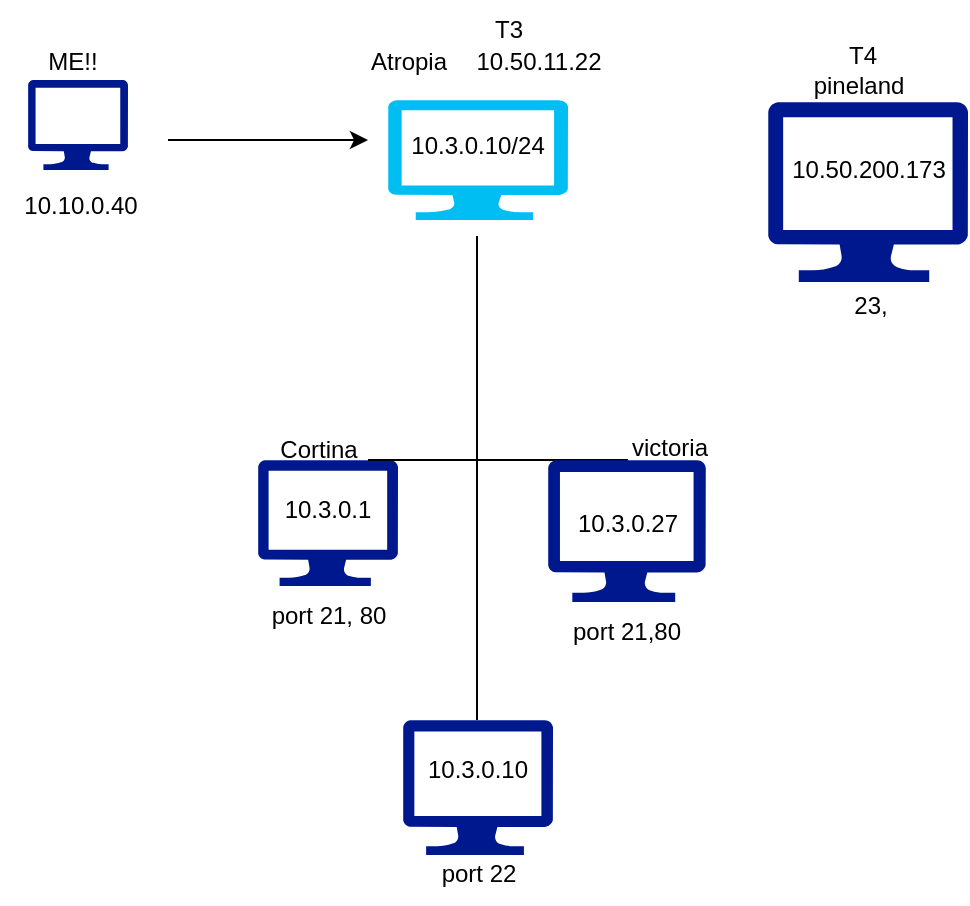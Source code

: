 <mxfile version="28.1.0">
  <diagram name="Page-1" id="lbSQL19rOf3Aip-KQkbr">
    <mxGraphModel dx="1426" dy="797" grid="1" gridSize="10" guides="1" tooltips="1" connect="1" arrows="1" fold="1" page="1" pageScale="1" pageWidth="850" pageHeight="1100" math="0" shadow="0">
      <root>
        <mxCell id="0" />
        <mxCell id="1" parent="0" />
        <mxCell id="PqLP3M8Tc6-1wflEr1pw-1" value="" style="sketch=0;aspect=fixed;pointerEvents=1;shadow=0;dashed=0;html=1;strokeColor=none;labelPosition=center;verticalLabelPosition=bottom;verticalAlign=top;align=center;fillColor=#00188D;shape=mxgraph.azure.computer" parent="1" vertex="1">
          <mxGeometry x="70" y="80" width="50" height="45" as="geometry" />
        </mxCell>
        <mxCell id="PqLP3M8Tc6-1wflEr1pw-2" value="10.10.0.40" style="text;html=1;align=center;verticalAlign=middle;resizable=0;points=[];autosize=1;strokeColor=none;fillColor=none;" parent="1" vertex="1">
          <mxGeometry x="56" y="128" width="80" height="30" as="geometry" />
        </mxCell>
        <mxCell id="PqLP3M8Tc6-1wflEr1pw-3" value="ME!!" style="text;html=1;align=center;verticalAlign=middle;resizable=0;points=[];autosize=1;strokeColor=none;fillColor=none;" parent="1" vertex="1">
          <mxGeometry x="67" y="56" width="50" height="30" as="geometry" />
        </mxCell>
        <mxCell id="PqLP3M8Tc6-1wflEr1pw-4" value="" style="endArrow=classic;html=1;rounded=0;" parent="1" edge="1">
          <mxGeometry width="50" height="50" relative="1" as="geometry">
            <mxPoint x="140" y="110" as="sourcePoint" />
            <mxPoint x="240" y="110" as="targetPoint" />
          </mxGeometry>
        </mxCell>
        <mxCell id="PqLP3M8Tc6-1wflEr1pw-5" value="" style="verticalLabelPosition=bottom;html=1;verticalAlign=top;align=center;strokeColor=none;fillColor=#00BEF2;shape=mxgraph.azure.computer;pointerEvents=1;" parent="1" vertex="1">
          <mxGeometry x="250" y="90" width="90" height="60" as="geometry" />
        </mxCell>
        <mxCell id="PqLP3M8Tc6-1wflEr1pw-6" value="Atropia" style="text;html=1;align=center;verticalAlign=middle;resizable=0;points=[];autosize=1;strokeColor=none;fillColor=none;" parent="1" vertex="1">
          <mxGeometry x="230" y="56" width="60" height="30" as="geometry" />
        </mxCell>
        <mxCell id="PqLP3M8Tc6-1wflEr1pw-7" value="10.50.11.22" style="text;html=1;align=center;verticalAlign=middle;resizable=0;points=[];autosize=1;strokeColor=none;fillColor=none;" parent="1" vertex="1">
          <mxGeometry x="280" y="56" width="90" height="30" as="geometry" />
        </mxCell>
        <mxCell id="PqLP3M8Tc6-1wflEr1pw-10" value="" style="endArrow=none;html=1;rounded=0;entryX=0.544;entryY=1;entryDx=0;entryDy=0;entryPerimeter=0;" parent="1" edge="1">
          <mxGeometry width="50" height="50" relative="1" as="geometry">
            <mxPoint x="294.52" y="270" as="sourcePoint" />
            <mxPoint x="294.5" y="158" as="targetPoint" />
          </mxGeometry>
        </mxCell>
        <mxCell id="PqLP3M8Tc6-1wflEr1pw-11" value="10.3.0.10/24" style="text;html=1;align=center;verticalAlign=middle;whiteSpace=wrap;rounded=0;" parent="1" vertex="1">
          <mxGeometry x="265" y="98" width="60" height="30" as="geometry" />
        </mxCell>
        <mxCell id="PqLP3M8Tc6-1wflEr1pw-12" value="" style="sketch=0;aspect=fixed;pointerEvents=1;shadow=0;dashed=0;html=1;strokeColor=none;labelPosition=center;verticalLabelPosition=bottom;verticalAlign=top;align=center;fillColor=#00188D;shape=mxgraph.azure.computer" parent="1" vertex="1">
          <mxGeometry x="185" y="270" width="70" height="63" as="geometry" />
        </mxCell>
        <mxCell id="PqLP3M8Tc6-1wflEr1pw-13" value="10.3.0.1" style="text;html=1;align=center;verticalAlign=middle;whiteSpace=wrap;rounded=0;" parent="1" vertex="1">
          <mxGeometry x="190" y="280" width="60" height="30" as="geometry" />
        </mxCell>
        <mxCell id="PqLP3M8Tc6-1wflEr1pw-17" value="Cortina" style="text;html=1;align=center;verticalAlign=middle;resizable=0;points=[];autosize=1;strokeColor=none;fillColor=none;" parent="1" vertex="1">
          <mxGeometry x="185" y="250" width="60" height="30" as="geometry" />
        </mxCell>
        <mxCell id="PqLP3M8Tc6-1wflEr1pw-18" value="" style="endArrow=none;html=1;rounded=0;" parent="1" edge="1">
          <mxGeometry width="50" height="50" relative="1" as="geometry">
            <mxPoint x="240" y="270" as="sourcePoint" />
            <mxPoint x="370" y="270" as="targetPoint" />
          </mxGeometry>
        </mxCell>
        <mxCell id="PqLP3M8Tc6-1wflEr1pw-19" value="" style="sketch=0;aspect=fixed;pointerEvents=1;shadow=0;dashed=0;html=1;strokeColor=none;labelPosition=center;verticalLabelPosition=bottom;verticalAlign=top;align=center;fillColor=#00188D;shape=mxgraph.azure.computer" parent="1" vertex="1">
          <mxGeometry x="330" y="270" width="78.89" height="71" as="geometry" />
        </mxCell>
        <mxCell id="PqLP3M8Tc6-1wflEr1pw-20" value="10.3.0.27" style="text;html=1;align=center;verticalAlign=middle;whiteSpace=wrap;rounded=0;" parent="1" vertex="1">
          <mxGeometry x="340" y="287" width="60" height="30" as="geometry" />
        </mxCell>
        <mxCell id="PqLP3M8Tc6-1wflEr1pw-21" value="victoria" style="text;html=1;align=center;verticalAlign=middle;whiteSpace=wrap;rounded=0;" parent="1" vertex="1">
          <mxGeometry x="361" y="249" width="60" height="30" as="geometry" />
        </mxCell>
        <mxCell id="l6Z7rALwQMWYz1kaoAWn-1" value="port 21,80" style="text;html=1;align=center;verticalAlign=middle;resizable=0;points=[];autosize=1;strokeColor=none;fillColor=none;" parent="1" vertex="1">
          <mxGeometry x="329.44" y="341" width="80" height="30" as="geometry" />
        </mxCell>
        <mxCell id="l6Z7rALwQMWYz1kaoAWn-2" value="port 21, 80" style="text;html=1;align=center;verticalAlign=middle;resizable=0;points=[];autosize=1;strokeColor=none;fillColor=none;" parent="1" vertex="1">
          <mxGeometry x="180" y="333" width="80" height="30" as="geometry" />
        </mxCell>
        <mxCell id="l6Z7rALwQMWYz1kaoAWn-4" value="" style="endArrow=none;html=1;rounded=0;" parent="1" edge="1">
          <mxGeometry width="50" height="50" relative="1" as="geometry">
            <mxPoint x="294.5" y="400" as="sourcePoint" />
            <mxPoint x="294.5" y="270" as="targetPoint" />
          </mxGeometry>
        </mxCell>
        <mxCell id="l6Z7rALwQMWYz1kaoAWn-5" value="" style="sketch=0;aspect=fixed;pointerEvents=1;shadow=0;dashed=0;html=1;strokeColor=none;labelPosition=center;verticalLabelPosition=bottom;verticalAlign=top;align=center;fillColor=#00188D;shape=mxgraph.azure.computer" parent="1" vertex="1">
          <mxGeometry x="257.5" y="400" width="75" height="67.5" as="geometry" />
        </mxCell>
        <mxCell id="l6Z7rALwQMWYz1kaoAWn-6" value="10.3.0.10" style="text;html=1;align=center;verticalAlign=middle;whiteSpace=wrap;rounded=0;" parent="1" vertex="1">
          <mxGeometry x="265" y="410" width="60" height="30" as="geometry" />
        </mxCell>
        <mxCell id="l6Z7rALwQMWYz1kaoAWn-7" value="port 22" style="text;html=1;align=center;verticalAlign=middle;resizable=0;points=[];autosize=1;strokeColor=none;fillColor=none;" parent="1" vertex="1">
          <mxGeometry x="265" y="462" width="60" height="30" as="geometry" />
        </mxCell>
        <mxCell id="l6Z7rALwQMWYz1kaoAWn-8" value="" style="sketch=0;aspect=fixed;pointerEvents=1;shadow=0;dashed=0;html=1;strokeColor=none;labelPosition=center;verticalLabelPosition=bottom;verticalAlign=top;align=center;fillColor=#00188D;shape=mxgraph.azure.computer" parent="1" vertex="1">
          <mxGeometry x="440" y="91" width="100" height="90" as="geometry" />
        </mxCell>
        <mxCell id="l6Z7rALwQMWYz1kaoAWn-9" value="pineland" style="text;html=1;align=center;verticalAlign=middle;resizable=0;points=[];autosize=1;strokeColor=none;fillColor=none;" parent="1" vertex="1">
          <mxGeometry x="450" y="68" width="70" height="30" as="geometry" />
        </mxCell>
        <mxCell id="l6Z7rALwQMWYz1kaoAWn-10" value="10.50.200.173" style="text;html=1;align=center;verticalAlign=middle;whiteSpace=wrap;rounded=0;" parent="1" vertex="1">
          <mxGeometry x="442.5" y="110" width="95" height="30" as="geometry" />
        </mxCell>
        <mxCell id="l6Z7rALwQMWYz1kaoAWn-11" value="23," style="text;html=1;align=center;verticalAlign=middle;resizable=0;points=[];autosize=1;strokeColor=none;fillColor=none;" parent="1" vertex="1">
          <mxGeometry x="471" y="178" width="40" height="30" as="geometry" />
        </mxCell>
        <mxCell id="A633k2wdq8nmpuiJdyBj-1" value="T4" style="text;html=1;align=center;verticalAlign=middle;resizable=0;points=[];autosize=1;strokeColor=none;fillColor=none;" vertex="1" parent="1">
          <mxGeometry x="467" y="53" width="40" height="30" as="geometry" />
        </mxCell>
        <mxCell id="A633k2wdq8nmpuiJdyBj-2" value="T3" style="text;html=1;align=center;verticalAlign=middle;resizable=0;points=[];autosize=1;strokeColor=none;fillColor=none;" vertex="1" parent="1">
          <mxGeometry x="290" y="40" width="40" height="30" as="geometry" />
        </mxCell>
      </root>
    </mxGraphModel>
  </diagram>
</mxfile>
